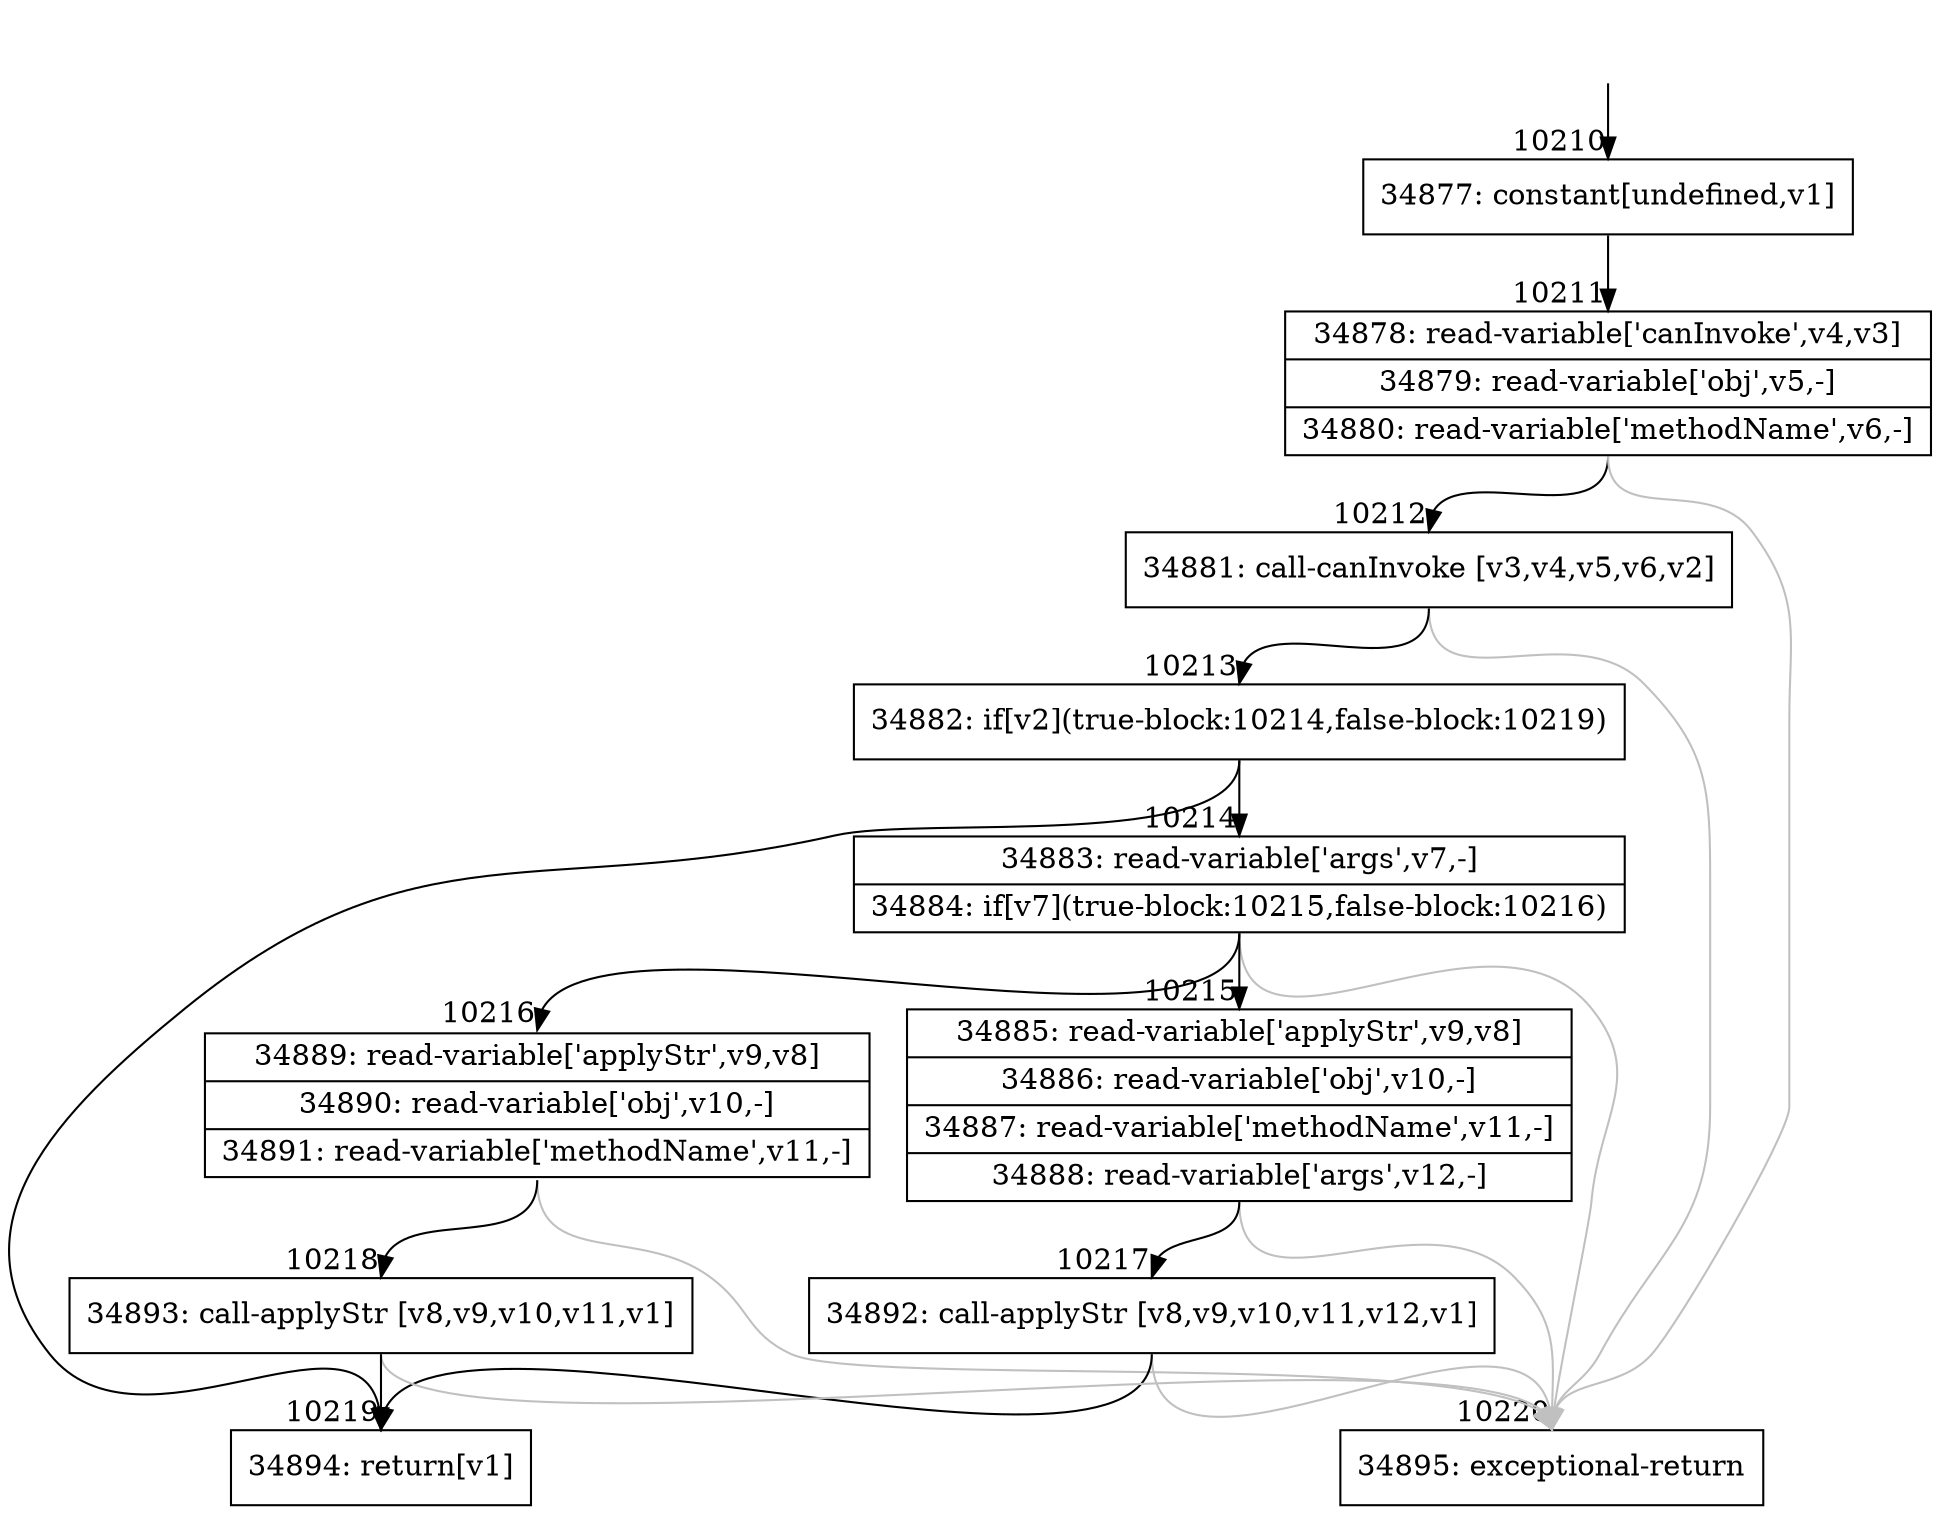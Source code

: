 digraph {
rankdir="TD"
BB_entry872[shape=none,label=""];
BB_entry872 -> BB10210 [tailport=s, headport=n, headlabel="    10210"]
BB10210 [shape=record label="{34877: constant[undefined,v1]}" ] 
BB10210 -> BB10211 [tailport=s, headport=n, headlabel="      10211"]
BB10211 [shape=record label="{34878: read-variable['canInvoke',v4,v3]|34879: read-variable['obj',v5,-]|34880: read-variable['methodName',v6,-]}" ] 
BB10211 -> BB10212 [tailport=s, headport=n, headlabel="      10212"]
BB10211 -> BB10220 [tailport=s, headport=n, color=gray, headlabel="      10220"]
BB10212 [shape=record label="{34881: call-canInvoke [v3,v4,v5,v6,v2]}" ] 
BB10212 -> BB10213 [tailport=s, headport=n, headlabel="      10213"]
BB10212 -> BB10220 [tailport=s, headport=n, color=gray]
BB10213 [shape=record label="{34882: if[v2](true-block:10214,false-block:10219)}" ] 
BB10213 -> BB10214 [tailport=s, headport=n, headlabel="      10214"]
BB10213 -> BB10219 [tailport=s, headport=n, headlabel="      10219"]
BB10214 [shape=record label="{34883: read-variable['args',v7,-]|34884: if[v7](true-block:10215,false-block:10216)}" ] 
BB10214 -> BB10215 [tailport=s, headport=n, headlabel="      10215"]
BB10214 -> BB10216 [tailport=s, headport=n, headlabel="      10216"]
BB10214 -> BB10220 [tailport=s, headport=n, color=gray]
BB10215 [shape=record label="{34885: read-variable['applyStr',v9,v8]|34886: read-variable['obj',v10,-]|34887: read-variable['methodName',v11,-]|34888: read-variable['args',v12,-]}" ] 
BB10215 -> BB10217 [tailport=s, headport=n, headlabel="      10217"]
BB10215 -> BB10220 [tailport=s, headport=n, color=gray]
BB10216 [shape=record label="{34889: read-variable['applyStr',v9,v8]|34890: read-variable['obj',v10,-]|34891: read-variable['methodName',v11,-]}" ] 
BB10216 -> BB10218 [tailport=s, headport=n, headlabel="      10218"]
BB10216 -> BB10220 [tailport=s, headport=n, color=gray]
BB10217 [shape=record label="{34892: call-applyStr [v8,v9,v10,v11,v12,v1]}" ] 
BB10217 -> BB10219 [tailport=s, headport=n]
BB10217 -> BB10220 [tailport=s, headport=n, color=gray]
BB10218 [shape=record label="{34893: call-applyStr [v8,v9,v10,v11,v1]}" ] 
BB10218 -> BB10219 [tailport=s, headport=n]
BB10218 -> BB10220 [tailport=s, headport=n, color=gray]
BB10219 [shape=record label="{34894: return[v1]}" ] 
BB10220 [shape=record label="{34895: exceptional-return}" ] 
//#$~ 18427
}
